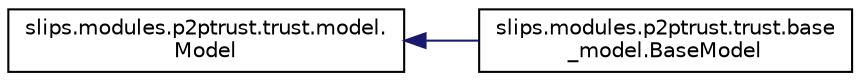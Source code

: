digraph "Graphical Class Hierarchy"
{
 // LATEX_PDF_SIZE
  edge [fontname="Helvetica",fontsize="10",labelfontname="Helvetica",labelfontsize="10"];
  node [fontname="Helvetica",fontsize="10",shape=record];
  rankdir="LR";
  Node0 [label="slips.modules.p2ptrust.trust.model.\lModel",height=0.2,width=0.4,color="black", fillcolor="white", style="filled",URL="$d3/d71/classslips_1_1modules_1_1p2ptrust_1_1trust_1_1model_1_1Model.html",tooltip=" "];
  Node0 -> Node1 [dir="back",color="midnightblue",fontsize="10",style="solid",fontname="Helvetica"];
  Node1 [label="slips.modules.p2ptrust.trust.base\l_model.BaseModel",height=0.2,width=0.4,color="black", fillcolor="white", style="filled",URL="$dc/d2e/classslips_1_1modules_1_1p2ptrust_1_1trust_1_1base__model_1_1BaseModel.html",tooltip=" "];
}
